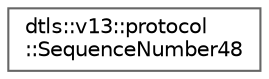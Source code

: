 digraph "Graphical Class Hierarchy"
{
 // LATEX_PDF_SIZE
  bgcolor="transparent";
  edge [fontname=Helvetica,fontsize=10,labelfontname=Helvetica,labelfontsize=10];
  node [fontname=Helvetica,fontsize=10,shape=box,height=0.2,width=0.4];
  rankdir="LR";
  Node0 [id="Node000000",label="dtls::v13::protocol\l::SequenceNumber48",height=0.2,width=0.4,color="grey40", fillcolor="white", style="filled",URL="$structdtls_1_1v13_1_1protocol_1_1SequenceNumber48.html",tooltip="48-bit sequence number type for DTLS v1.3 compliance RFC 9147 Section 4.1.1 and 4...."];
}
